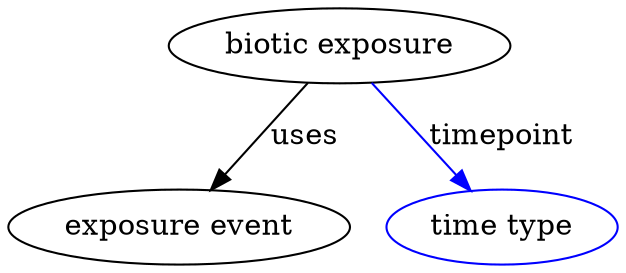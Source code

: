 digraph {
	graph [bb="0,0,292.14,123"];
	node [label="\N"];
	"biotic exposure"	[height=0.5,
		label="biotic exposure",
		pos="158.89,105",
		width=2.2748];
	"exposure event"	[height=0.5,
		pos="81.893,18",
		width=2.2748];
	"biotic exposure" -> "exposure event"	[label=uses,
		lp="142.39,61.5",
		pos="e,97.074,35.758 143.68,87.207 132.29,74.633 116.54,57.252 103.8,43.182"];
	timepoint	[color=blue,
		height=0.5,
		label="time type",
		pos="236.89,18",
		width=1.5346];
	"biotic exposure" -> timepoint	[color=blue,
		label=timepoint,
		lp="236.89,61.5",
		pos="e,221.78,35.469 174.3,87.207 185.92,74.552 202,57.026 214.95,42.909",
		style=solid];
}
